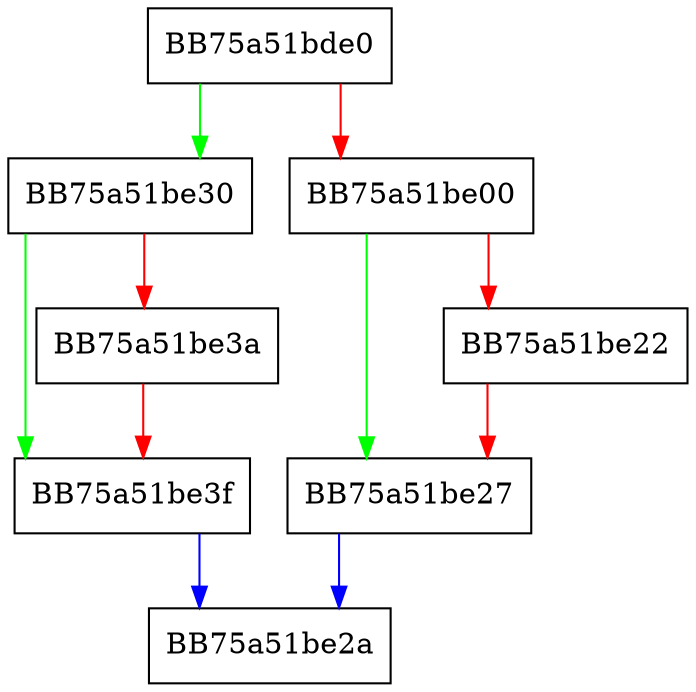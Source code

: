 digraph GetUserHandleFromSid {
  node [shape="box"];
  graph [splines=ortho];
  BB75a51bde0 -> BB75a51be30 [color="green"];
  BB75a51bde0 -> BB75a51be00 [color="red"];
  BB75a51be00 -> BB75a51be27 [color="green"];
  BB75a51be00 -> BB75a51be22 [color="red"];
  BB75a51be22 -> BB75a51be27 [color="red"];
  BB75a51be27 -> BB75a51be2a [color="blue"];
  BB75a51be30 -> BB75a51be3f [color="green"];
  BB75a51be30 -> BB75a51be3a [color="red"];
  BB75a51be3a -> BB75a51be3f [color="red"];
  BB75a51be3f -> BB75a51be2a [color="blue"];
}
